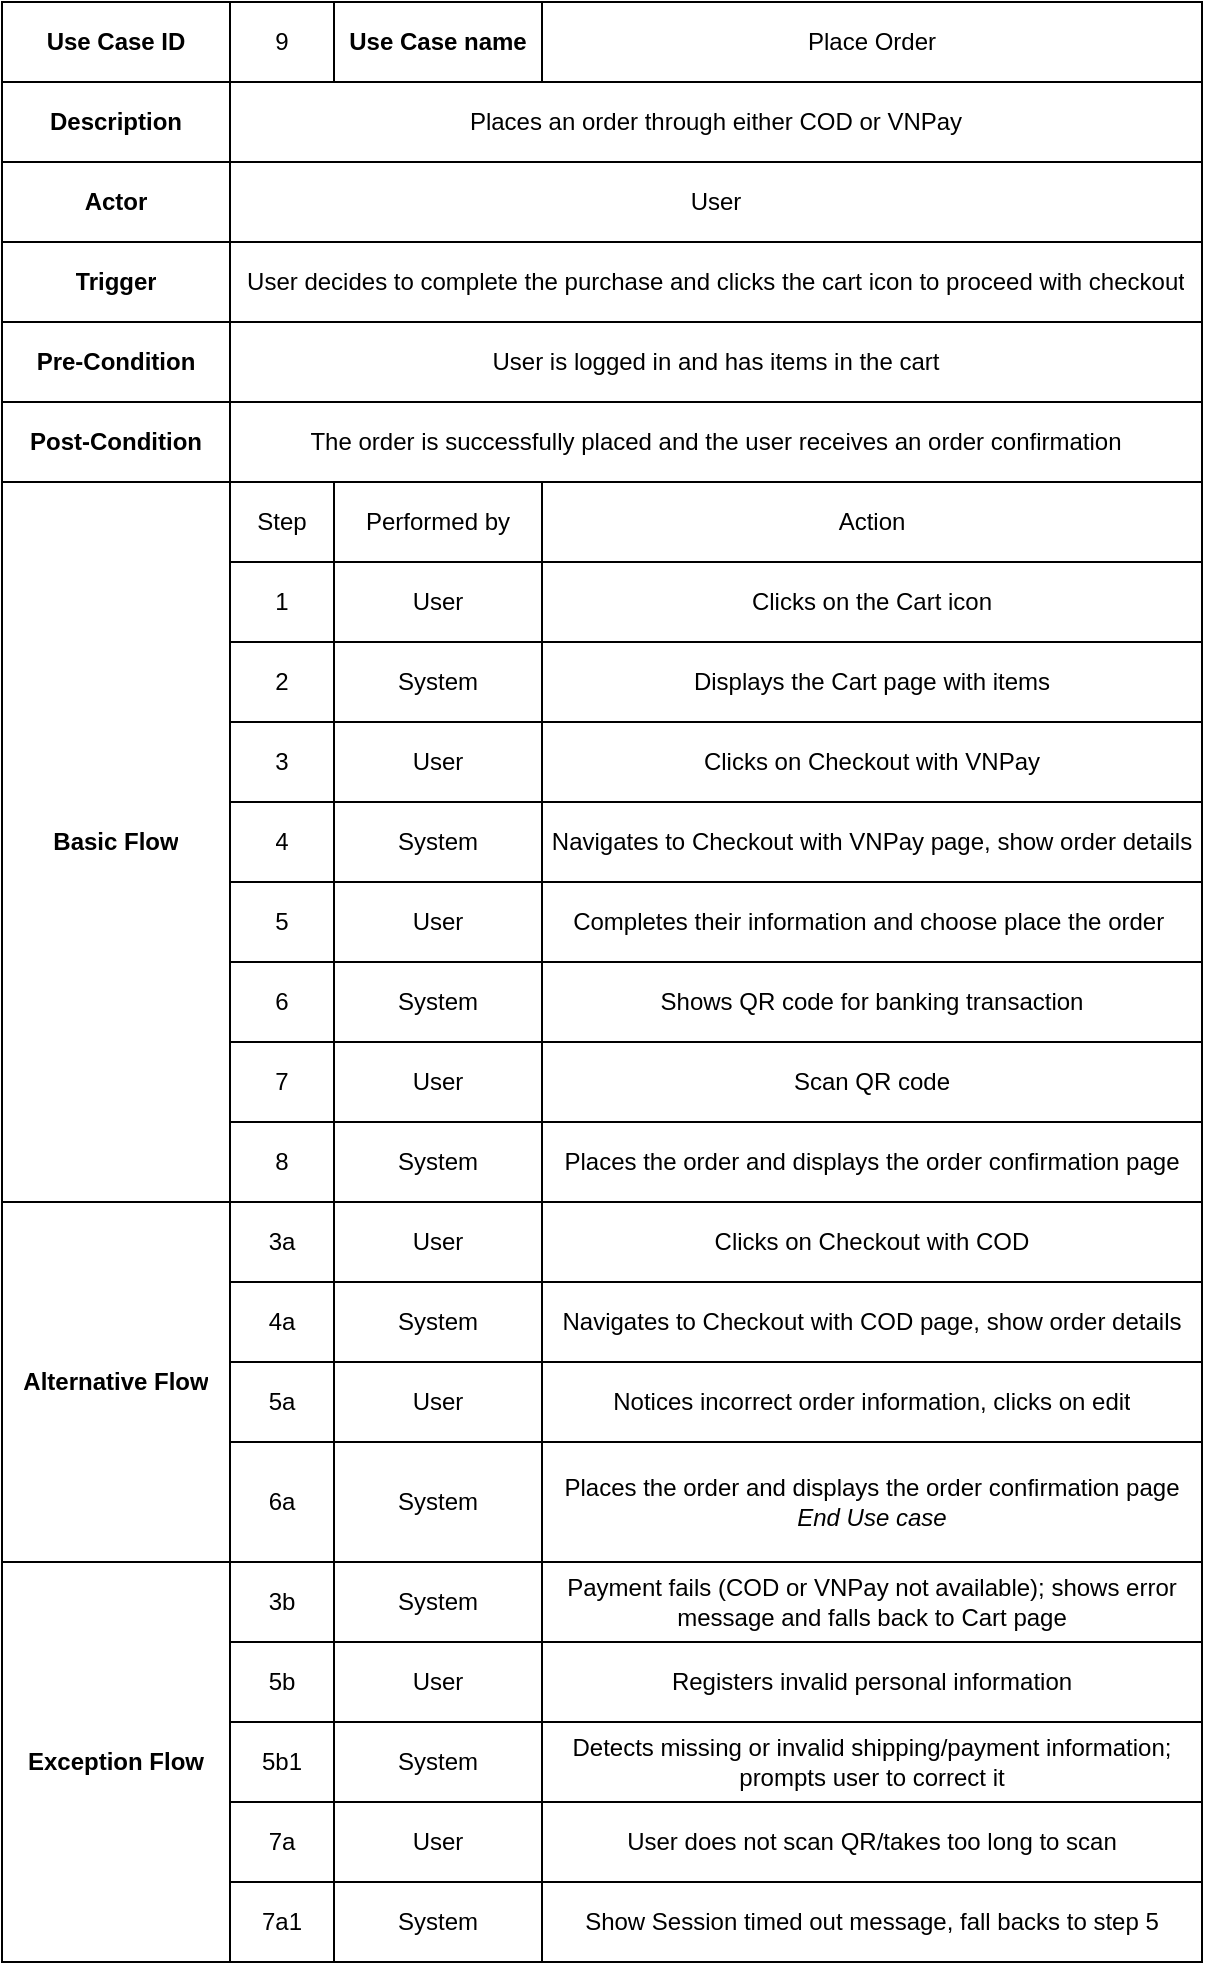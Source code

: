 <mxfile version="26.2.15">
  <diagram name="Page-1" id="wkvMPfwWF0B0VFoY-71S">
    <mxGraphModel dx="1041" dy="663" grid="1" gridSize="10" guides="1" tooltips="1" connect="1" arrows="1" fold="1" page="1" pageScale="1" pageWidth="850" pageHeight="1100" math="0" shadow="0">
      <root>
        <mxCell id="0" />
        <mxCell id="1" parent="0" />
        <mxCell id="bxEy6PSnByUNLnZKAB45-2" value="" style="shape=table;startSize=0;container=1;collapsible=0;childLayout=tableLayout;fontStyle=0" parent="1" vertex="1">
          <mxGeometry x="130" y="40" width="600" height="980" as="geometry" />
        </mxCell>
        <mxCell id="bxEy6PSnByUNLnZKAB45-3" value="" style="shape=tableRow;horizontal=0;startSize=0;swimlaneHead=0;swimlaneBody=0;strokeColor=inherit;top=0;left=0;bottom=0;right=0;collapsible=0;dropTarget=0;fillColor=none;points=[[0,0.5],[1,0.5]];portConstraint=eastwest;" parent="bxEy6PSnByUNLnZKAB45-2" vertex="1">
          <mxGeometry width="600" height="40" as="geometry" />
        </mxCell>
        <mxCell id="bxEy6PSnByUNLnZKAB45-4" value="Use Case ID" style="shape=partialRectangle;html=1;whiteSpace=wrap;connectable=0;strokeColor=inherit;overflow=hidden;fillColor=none;top=0;left=0;bottom=0;right=0;pointerEvents=1;fontStyle=1" parent="bxEy6PSnByUNLnZKAB45-3" vertex="1">
          <mxGeometry width="114" height="40" as="geometry">
            <mxRectangle width="114" height="40" as="alternateBounds" />
          </mxGeometry>
        </mxCell>
        <mxCell id="bxEy6PSnByUNLnZKAB45-5" value="9" style="shape=partialRectangle;html=1;whiteSpace=wrap;connectable=0;strokeColor=inherit;overflow=hidden;fillColor=none;top=0;left=0;bottom=0;right=0;pointerEvents=1;" parent="bxEy6PSnByUNLnZKAB45-3" vertex="1">
          <mxGeometry x="114" width="52" height="40" as="geometry">
            <mxRectangle width="52" height="40" as="alternateBounds" />
          </mxGeometry>
        </mxCell>
        <mxCell id="bxEy6PSnByUNLnZKAB45-6" value="Use Case name" style="shape=partialRectangle;html=1;whiteSpace=wrap;connectable=0;strokeColor=inherit;overflow=hidden;fillColor=none;top=0;left=0;bottom=0;right=0;pointerEvents=1;fontStyle=1" parent="bxEy6PSnByUNLnZKAB45-3" vertex="1">
          <mxGeometry x="166" width="104" height="40" as="geometry">
            <mxRectangle width="104" height="40" as="alternateBounds" />
          </mxGeometry>
        </mxCell>
        <mxCell id="bxEy6PSnByUNLnZKAB45-7" value="Place Order" style="shape=partialRectangle;html=1;whiteSpace=wrap;connectable=0;strokeColor=inherit;overflow=hidden;fillColor=none;top=0;left=0;bottom=0;right=0;pointerEvents=1;" parent="bxEy6PSnByUNLnZKAB45-3" vertex="1">
          <mxGeometry x="270" width="330" height="40" as="geometry">
            <mxRectangle width="330" height="40" as="alternateBounds" />
          </mxGeometry>
        </mxCell>
        <mxCell id="FNj1TZk07NLFlFp_ODdy-1" style="shape=tableRow;horizontal=0;startSize=0;swimlaneHead=0;swimlaneBody=0;strokeColor=inherit;top=0;left=0;bottom=0;right=0;collapsible=0;dropTarget=0;fillColor=none;points=[[0,0.5],[1,0.5]];portConstraint=eastwest;" vertex="1" parent="bxEy6PSnByUNLnZKAB45-2">
          <mxGeometry y="40" width="600" height="40" as="geometry" />
        </mxCell>
        <mxCell id="FNj1TZk07NLFlFp_ODdy-2" value="Description" style="shape=partialRectangle;html=1;whiteSpace=wrap;connectable=0;strokeColor=inherit;overflow=hidden;fillColor=none;top=0;left=0;bottom=0;right=0;pointerEvents=1;fontStyle=1" vertex="1" parent="FNj1TZk07NLFlFp_ODdy-1">
          <mxGeometry width="114" height="40" as="geometry">
            <mxRectangle width="114" height="40" as="alternateBounds" />
          </mxGeometry>
        </mxCell>
        <mxCell id="FNj1TZk07NLFlFp_ODdy-3" value="Places an order through either COD or VNPay" style="shape=partialRectangle;html=1;whiteSpace=wrap;connectable=0;strokeColor=inherit;overflow=hidden;fillColor=none;top=0;left=0;bottom=0;right=0;pointerEvents=1;rowspan=1;colspan=3;" vertex="1" parent="FNj1TZk07NLFlFp_ODdy-1">
          <mxGeometry x="114" width="486" height="40" as="geometry">
            <mxRectangle width="52" height="40" as="alternateBounds" />
          </mxGeometry>
        </mxCell>
        <mxCell id="FNj1TZk07NLFlFp_ODdy-4" style="shape=partialRectangle;html=1;whiteSpace=wrap;connectable=0;strokeColor=inherit;overflow=hidden;fillColor=none;top=0;left=0;bottom=0;right=0;pointerEvents=1;fontStyle=1" vertex="1" visible="0" parent="FNj1TZk07NLFlFp_ODdy-1">
          <mxGeometry x="166" width="104" height="40" as="geometry">
            <mxRectangle width="104" height="40" as="alternateBounds" />
          </mxGeometry>
        </mxCell>
        <mxCell id="FNj1TZk07NLFlFp_ODdy-5" style="shape=partialRectangle;html=1;whiteSpace=wrap;connectable=0;strokeColor=inherit;overflow=hidden;fillColor=none;top=0;left=0;bottom=0;right=0;pointerEvents=1;" vertex="1" visible="0" parent="FNj1TZk07NLFlFp_ODdy-1">
          <mxGeometry x="270" width="330" height="40" as="geometry">
            <mxRectangle width="330" height="40" as="alternateBounds" />
          </mxGeometry>
        </mxCell>
        <mxCell id="bxEy6PSnByUNLnZKAB45-8" value="" style="shape=tableRow;horizontal=0;startSize=0;swimlaneHead=0;swimlaneBody=0;strokeColor=inherit;top=0;left=0;bottom=0;right=0;collapsible=0;dropTarget=0;fillColor=none;points=[[0,0.5],[1,0.5]];portConstraint=eastwest;" parent="bxEy6PSnByUNLnZKAB45-2" vertex="1">
          <mxGeometry y="80" width="600" height="40" as="geometry" />
        </mxCell>
        <mxCell id="bxEy6PSnByUNLnZKAB45-9" value="Actor" style="shape=partialRectangle;html=1;whiteSpace=wrap;connectable=0;strokeColor=inherit;overflow=hidden;fillColor=none;top=0;left=0;bottom=0;right=0;pointerEvents=1;fontStyle=1" parent="bxEy6PSnByUNLnZKAB45-8" vertex="1">
          <mxGeometry width="114" height="40" as="geometry">
            <mxRectangle width="114" height="40" as="alternateBounds" />
          </mxGeometry>
        </mxCell>
        <mxCell id="bxEy6PSnByUNLnZKAB45-10" value="User" style="shape=partialRectangle;html=1;whiteSpace=wrap;connectable=0;strokeColor=inherit;overflow=hidden;fillColor=none;top=0;left=0;bottom=0;right=0;pointerEvents=1;rowspan=1;colspan=3;" parent="bxEy6PSnByUNLnZKAB45-8" vertex="1">
          <mxGeometry x="114" width="486" height="40" as="geometry">
            <mxRectangle width="52" height="40" as="alternateBounds" />
          </mxGeometry>
        </mxCell>
        <mxCell id="bxEy6PSnByUNLnZKAB45-11" value="" style="shape=partialRectangle;html=1;whiteSpace=wrap;connectable=0;strokeColor=inherit;overflow=hidden;fillColor=none;top=0;left=0;bottom=0;right=0;pointerEvents=1;" parent="bxEy6PSnByUNLnZKAB45-8" vertex="1" visible="0">
          <mxGeometry x="166" width="104" height="40" as="geometry">
            <mxRectangle width="104" height="40" as="alternateBounds" />
          </mxGeometry>
        </mxCell>
        <mxCell id="bxEy6PSnByUNLnZKAB45-12" value="" style="shape=partialRectangle;html=1;whiteSpace=wrap;connectable=0;strokeColor=inherit;overflow=hidden;fillColor=none;top=0;left=0;bottom=0;right=0;pointerEvents=1;" parent="bxEy6PSnByUNLnZKAB45-8" vertex="1" visible="0">
          <mxGeometry x="270" width="330" height="40" as="geometry">
            <mxRectangle width="330" height="40" as="alternateBounds" />
          </mxGeometry>
        </mxCell>
        <mxCell id="FNj1TZk07NLFlFp_ODdy-6" style="shape=tableRow;horizontal=0;startSize=0;swimlaneHead=0;swimlaneBody=0;strokeColor=inherit;top=0;left=0;bottom=0;right=0;collapsible=0;dropTarget=0;fillColor=none;points=[[0,0.5],[1,0.5]];portConstraint=eastwest;" vertex="1" parent="bxEy6PSnByUNLnZKAB45-2">
          <mxGeometry y="120" width="600" height="40" as="geometry" />
        </mxCell>
        <mxCell id="FNj1TZk07NLFlFp_ODdy-7" value="Trigger" style="shape=partialRectangle;html=1;whiteSpace=wrap;connectable=0;strokeColor=inherit;overflow=hidden;fillColor=none;top=0;left=0;bottom=0;right=0;pointerEvents=1;fontStyle=1" vertex="1" parent="FNj1TZk07NLFlFp_ODdy-6">
          <mxGeometry width="114" height="40" as="geometry">
            <mxRectangle width="114" height="40" as="alternateBounds" />
          </mxGeometry>
        </mxCell>
        <mxCell id="FNj1TZk07NLFlFp_ODdy-8" value="User decides to complete the purchase and clicks the cart icon to proceed with checkout" style="shape=partialRectangle;html=1;whiteSpace=wrap;connectable=0;strokeColor=inherit;overflow=hidden;fillColor=none;top=0;left=0;bottom=0;right=0;pointerEvents=1;rowspan=1;colspan=3;" vertex="1" parent="FNj1TZk07NLFlFp_ODdy-6">
          <mxGeometry x="114" width="486" height="40" as="geometry">
            <mxRectangle width="52" height="40" as="alternateBounds" />
          </mxGeometry>
        </mxCell>
        <mxCell id="FNj1TZk07NLFlFp_ODdy-9" style="shape=partialRectangle;html=1;whiteSpace=wrap;connectable=0;strokeColor=inherit;overflow=hidden;fillColor=none;top=0;left=0;bottom=0;right=0;pointerEvents=1;" vertex="1" visible="0" parent="FNj1TZk07NLFlFp_ODdy-6">
          <mxGeometry x="166" width="104" height="40" as="geometry">
            <mxRectangle width="104" height="40" as="alternateBounds" />
          </mxGeometry>
        </mxCell>
        <mxCell id="FNj1TZk07NLFlFp_ODdy-10" style="shape=partialRectangle;html=1;whiteSpace=wrap;connectable=0;strokeColor=inherit;overflow=hidden;fillColor=none;top=0;left=0;bottom=0;right=0;pointerEvents=1;" vertex="1" visible="0" parent="FNj1TZk07NLFlFp_ODdy-6">
          <mxGeometry x="270" width="330" height="40" as="geometry">
            <mxRectangle width="330" height="40" as="alternateBounds" />
          </mxGeometry>
        </mxCell>
        <mxCell id="bxEy6PSnByUNLnZKAB45-13" value="" style="shape=tableRow;horizontal=0;startSize=0;swimlaneHead=0;swimlaneBody=0;strokeColor=inherit;top=0;left=0;bottom=0;right=0;collapsible=0;dropTarget=0;fillColor=none;points=[[0,0.5],[1,0.5]];portConstraint=eastwest;" parent="bxEy6PSnByUNLnZKAB45-2" vertex="1">
          <mxGeometry y="160" width="600" height="40" as="geometry" />
        </mxCell>
        <mxCell id="bxEy6PSnByUNLnZKAB45-14" value="&lt;b&gt;Pre-Condition&lt;/b&gt;" style="shape=partialRectangle;html=1;whiteSpace=wrap;connectable=0;strokeColor=inherit;overflow=hidden;fillColor=none;top=0;left=0;bottom=0;right=0;pointerEvents=1;" parent="bxEy6PSnByUNLnZKAB45-13" vertex="1">
          <mxGeometry width="114" height="40" as="geometry">
            <mxRectangle width="114" height="40" as="alternateBounds" />
          </mxGeometry>
        </mxCell>
        <mxCell id="bxEy6PSnByUNLnZKAB45-15" value="User is &lt;span data-end=&quot;592&quot; data-start=&quot;579&quot;&gt;logged in&lt;/span&gt; and has &lt;span data-end=&quot;622&quot; data-start=&quot;601&quot;&gt;items in the cart&lt;/span&gt;" style="shape=partialRectangle;html=1;whiteSpace=wrap;connectable=0;strokeColor=inherit;overflow=hidden;fillColor=none;top=0;left=0;bottom=0;right=0;pointerEvents=1;rowspan=1;colspan=3;" parent="bxEy6PSnByUNLnZKAB45-13" vertex="1">
          <mxGeometry x="114" width="486" height="40" as="geometry">
            <mxRectangle width="52" height="40" as="alternateBounds" />
          </mxGeometry>
        </mxCell>
        <mxCell id="bxEy6PSnByUNLnZKAB45-16" value="" style="shape=partialRectangle;html=1;whiteSpace=wrap;connectable=0;strokeColor=inherit;overflow=hidden;fillColor=none;top=0;left=0;bottom=0;right=0;pointerEvents=1;" parent="bxEy6PSnByUNLnZKAB45-13" vertex="1" visible="0">
          <mxGeometry x="166" width="104" height="40" as="geometry">
            <mxRectangle width="104" height="40" as="alternateBounds" />
          </mxGeometry>
        </mxCell>
        <mxCell id="bxEy6PSnByUNLnZKAB45-17" value="" style="shape=partialRectangle;html=1;whiteSpace=wrap;connectable=0;strokeColor=inherit;overflow=hidden;fillColor=none;top=0;left=0;bottom=0;right=0;pointerEvents=1;" parent="bxEy6PSnByUNLnZKAB45-13" vertex="1" visible="0">
          <mxGeometry x="270" width="330" height="40" as="geometry">
            <mxRectangle width="330" height="40" as="alternateBounds" />
          </mxGeometry>
        </mxCell>
        <mxCell id="km8pThoDJh4T7vwsTPdN-46" style="shape=tableRow;horizontal=0;startSize=0;swimlaneHead=0;swimlaneBody=0;strokeColor=inherit;top=0;left=0;bottom=0;right=0;collapsible=0;dropTarget=0;fillColor=none;points=[[0,0.5],[1,0.5]];portConstraint=eastwest;" parent="bxEy6PSnByUNLnZKAB45-2" vertex="1">
          <mxGeometry y="200" width="600" height="40" as="geometry" />
        </mxCell>
        <mxCell id="km8pThoDJh4T7vwsTPdN-47" value="&lt;b&gt;Post-Condition&lt;/b&gt;" style="shape=partialRectangle;html=1;whiteSpace=wrap;connectable=0;strokeColor=inherit;overflow=hidden;fillColor=none;top=0;left=0;bottom=0;right=0;pointerEvents=1;" parent="km8pThoDJh4T7vwsTPdN-46" vertex="1">
          <mxGeometry width="114" height="40" as="geometry">
            <mxRectangle width="114" height="40" as="alternateBounds" />
          </mxGeometry>
        </mxCell>
        <mxCell id="km8pThoDJh4T7vwsTPdN-48" value="The order is successfully placed and the user receives an order confirmation" style="shape=partialRectangle;html=1;whiteSpace=wrap;connectable=0;strokeColor=inherit;overflow=hidden;fillColor=none;top=0;left=0;bottom=0;right=0;pointerEvents=1;rowspan=1;colspan=3;" parent="km8pThoDJh4T7vwsTPdN-46" vertex="1">
          <mxGeometry x="114" width="486" height="40" as="geometry">
            <mxRectangle width="52" height="40" as="alternateBounds" />
          </mxGeometry>
        </mxCell>
        <mxCell id="km8pThoDJh4T7vwsTPdN-49" style="shape=partialRectangle;html=1;whiteSpace=wrap;connectable=0;strokeColor=inherit;overflow=hidden;fillColor=none;top=0;left=0;bottom=0;right=0;pointerEvents=1;" parent="km8pThoDJh4T7vwsTPdN-46" vertex="1" visible="0">
          <mxGeometry x="166" width="104" height="40" as="geometry">
            <mxRectangle width="104" height="40" as="alternateBounds" />
          </mxGeometry>
        </mxCell>
        <mxCell id="km8pThoDJh4T7vwsTPdN-50" style="shape=partialRectangle;html=1;whiteSpace=wrap;connectable=0;strokeColor=inherit;overflow=hidden;fillColor=none;top=0;left=0;bottom=0;right=0;pointerEvents=1;" parent="km8pThoDJh4T7vwsTPdN-46" vertex="1" visible="0">
          <mxGeometry x="270" width="330" height="40" as="geometry">
            <mxRectangle width="330" height="40" as="alternateBounds" />
          </mxGeometry>
        </mxCell>
        <mxCell id="bxEy6PSnByUNLnZKAB45-18" value="" style="shape=tableRow;horizontal=0;startSize=0;swimlaneHead=0;swimlaneBody=0;strokeColor=inherit;top=0;left=0;bottom=0;right=0;collapsible=0;dropTarget=0;fillColor=none;points=[[0,0.5],[1,0.5]];portConstraint=eastwest;" parent="bxEy6PSnByUNLnZKAB45-2" vertex="1">
          <mxGeometry y="240" width="600" height="40" as="geometry" />
        </mxCell>
        <mxCell id="bxEy6PSnByUNLnZKAB45-19" value="&lt;b&gt;Basic Flow&lt;/b&gt;" style="shape=partialRectangle;html=1;whiteSpace=wrap;connectable=0;strokeColor=inherit;overflow=hidden;fillColor=none;top=0;left=0;bottom=0;right=0;pointerEvents=1;rowspan=9;colspan=1;" parent="bxEy6PSnByUNLnZKAB45-18" vertex="1">
          <mxGeometry width="114" height="360" as="geometry">
            <mxRectangle width="114" height="40" as="alternateBounds" />
          </mxGeometry>
        </mxCell>
        <mxCell id="bxEy6PSnByUNLnZKAB45-20" value="Step" style="shape=partialRectangle;html=1;whiteSpace=wrap;connectable=0;strokeColor=inherit;overflow=hidden;fillColor=none;top=0;left=0;bottom=0;right=0;pointerEvents=1;" parent="bxEy6PSnByUNLnZKAB45-18" vertex="1">
          <mxGeometry x="114" width="52" height="40" as="geometry">
            <mxRectangle width="52" height="40" as="alternateBounds" />
          </mxGeometry>
        </mxCell>
        <mxCell id="bxEy6PSnByUNLnZKAB45-21" value="Performed by" style="shape=partialRectangle;html=1;whiteSpace=wrap;connectable=0;strokeColor=inherit;overflow=hidden;fillColor=none;top=0;left=0;bottom=0;right=0;pointerEvents=1;" parent="bxEy6PSnByUNLnZKAB45-18" vertex="1">
          <mxGeometry x="166" width="104" height="40" as="geometry">
            <mxRectangle width="104" height="40" as="alternateBounds" />
          </mxGeometry>
        </mxCell>
        <mxCell id="bxEy6PSnByUNLnZKAB45-22" value="Action" style="shape=partialRectangle;html=1;whiteSpace=wrap;connectable=0;strokeColor=inherit;overflow=hidden;fillColor=none;top=0;left=0;bottom=0;right=0;pointerEvents=1;" parent="bxEy6PSnByUNLnZKAB45-18" vertex="1">
          <mxGeometry x="270" width="330" height="40" as="geometry">
            <mxRectangle width="330" height="40" as="alternateBounds" />
          </mxGeometry>
        </mxCell>
        <mxCell id="bxEy6PSnByUNLnZKAB45-23" value="" style="shape=tableRow;horizontal=0;startSize=0;swimlaneHead=0;swimlaneBody=0;strokeColor=inherit;top=0;left=0;bottom=0;right=0;collapsible=0;dropTarget=0;fillColor=none;points=[[0,0.5],[1,0.5]];portConstraint=eastwest;" parent="bxEy6PSnByUNLnZKAB45-2" vertex="1">
          <mxGeometry y="280" width="600" height="40" as="geometry" />
        </mxCell>
        <mxCell id="bxEy6PSnByUNLnZKAB45-24" value="" style="shape=partialRectangle;html=1;whiteSpace=wrap;connectable=0;strokeColor=inherit;overflow=hidden;fillColor=none;top=0;left=0;bottom=0;right=0;pointerEvents=1;" parent="bxEy6PSnByUNLnZKAB45-23" vertex="1" visible="0">
          <mxGeometry width="114" height="40" as="geometry">
            <mxRectangle width="114" height="40" as="alternateBounds" />
          </mxGeometry>
        </mxCell>
        <mxCell id="bxEy6PSnByUNLnZKAB45-25" value="1" style="shape=partialRectangle;html=1;whiteSpace=wrap;connectable=0;strokeColor=inherit;overflow=hidden;fillColor=none;top=0;left=0;bottom=0;right=0;pointerEvents=1;" parent="bxEy6PSnByUNLnZKAB45-23" vertex="1">
          <mxGeometry x="114" width="52" height="40" as="geometry">
            <mxRectangle width="52" height="40" as="alternateBounds" />
          </mxGeometry>
        </mxCell>
        <mxCell id="bxEy6PSnByUNLnZKAB45-26" value="User" style="shape=partialRectangle;html=1;whiteSpace=wrap;connectable=0;strokeColor=inherit;overflow=hidden;fillColor=none;top=0;left=0;bottom=0;right=0;pointerEvents=1;" parent="bxEy6PSnByUNLnZKAB45-23" vertex="1">
          <mxGeometry x="166" width="104" height="40" as="geometry">
            <mxRectangle width="104" height="40" as="alternateBounds" />
          </mxGeometry>
        </mxCell>
        <mxCell id="bxEy6PSnByUNLnZKAB45-27" value="Clicks on the &lt;span data-end=&quot;971&quot; data-start=&quot;958&quot;&gt;Cart icon&lt;/span&gt;" style="shape=partialRectangle;html=1;whiteSpace=wrap;connectable=0;strokeColor=inherit;overflow=hidden;fillColor=none;top=0;left=0;bottom=0;right=0;pointerEvents=1;fontStyle=0" parent="bxEy6PSnByUNLnZKAB45-23" vertex="1">
          <mxGeometry x="270" width="330" height="40" as="geometry">
            <mxRectangle width="330" height="40" as="alternateBounds" />
          </mxGeometry>
        </mxCell>
        <mxCell id="bxEy6PSnByUNLnZKAB45-28" value="" style="shape=tableRow;horizontal=0;startSize=0;swimlaneHead=0;swimlaneBody=0;strokeColor=inherit;top=0;left=0;bottom=0;right=0;collapsible=0;dropTarget=0;fillColor=none;points=[[0,0.5],[1,0.5]];portConstraint=eastwest;" parent="bxEy6PSnByUNLnZKAB45-2" vertex="1">
          <mxGeometry y="320" width="600" height="40" as="geometry" />
        </mxCell>
        <mxCell id="bxEy6PSnByUNLnZKAB45-29" value="" style="shape=partialRectangle;html=1;whiteSpace=wrap;connectable=0;strokeColor=inherit;overflow=hidden;fillColor=none;top=0;left=0;bottom=0;right=0;pointerEvents=1;" parent="bxEy6PSnByUNLnZKAB45-28" vertex="1" visible="0">
          <mxGeometry width="114" height="40" as="geometry">
            <mxRectangle width="114" height="40" as="alternateBounds" />
          </mxGeometry>
        </mxCell>
        <mxCell id="bxEy6PSnByUNLnZKAB45-30" value="2" style="shape=partialRectangle;html=1;whiteSpace=wrap;connectable=0;strokeColor=inherit;overflow=hidden;fillColor=none;top=0;left=0;bottom=0;right=0;pointerEvents=1;" parent="bxEy6PSnByUNLnZKAB45-28" vertex="1">
          <mxGeometry x="114" width="52" height="40" as="geometry">
            <mxRectangle width="52" height="40" as="alternateBounds" />
          </mxGeometry>
        </mxCell>
        <mxCell id="bxEy6PSnByUNLnZKAB45-31" value="System" style="shape=partialRectangle;html=1;whiteSpace=wrap;connectable=0;strokeColor=inherit;overflow=hidden;fillColor=none;top=0;left=0;bottom=0;right=0;pointerEvents=1;" parent="bxEy6PSnByUNLnZKAB45-28" vertex="1">
          <mxGeometry x="166" width="104" height="40" as="geometry">
            <mxRectangle width="104" height="40" as="alternateBounds" />
          </mxGeometry>
        </mxCell>
        <mxCell id="bxEy6PSnByUNLnZKAB45-32" value="Displays the &lt;span data-end=&quot;1066&quot; data-start=&quot;1053&quot;&gt;Cart page&lt;/span&gt; with items" style="shape=partialRectangle;html=1;whiteSpace=wrap;connectable=0;strokeColor=inherit;overflow=hidden;fillColor=none;top=0;left=0;bottom=0;right=0;pointerEvents=1;fontStyle=0" parent="bxEy6PSnByUNLnZKAB45-28" vertex="1">
          <mxGeometry x="270" width="330" height="40" as="geometry">
            <mxRectangle width="330" height="40" as="alternateBounds" />
          </mxGeometry>
        </mxCell>
        <mxCell id="bxEy6PSnByUNLnZKAB45-33" value="" style="shape=tableRow;horizontal=0;startSize=0;swimlaneHead=0;swimlaneBody=0;strokeColor=inherit;top=0;left=0;bottom=0;right=0;collapsible=0;dropTarget=0;fillColor=none;points=[[0,0.5],[1,0.5]];portConstraint=eastwest;" parent="bxEy6PSnByUNLnZKAB45-2" vertex="1">
          <mxGeometry y="360" width="600" height="40" as="geometry" />
        </mxCell>
        <mxCell id="bxEy6PSnByUNLnZKAB45-34" value="" style="shape=partialRectangle;html=1;whiteSpace=wrap;connectable=0;strokeColor=inherit;overflow=hidden;fillColor=none;top=0;left=0;bottom=0;right=0;pointerEvents=1;" parent="bxEy6PSnByUNLnZKAB45-33" vertex="1" visible="0">
          <mxGeometry width="114" height="40" as="geometry">
            <mxRectangle width="114" height="40" as="alternateBounds" />
          </mxGeometry>
        </mxCell>
        <mxCell id="bxEy6PSnByUNLnZKAB45-35" value="3" style="shape=partialRectangle;html=1;whiteSpace=wrap;connectable=0;strokeColor=inherit;overflow=hidden;fillColor=none;top=0;left=0;bottom=0;right=0;pointerEvents=1;" parent="bxEy6PSnByUNLnZKAB45-33" vertex="1">
          <mxGeometry x="114" width="52" height="40" as="geometry">
            <mxRectangle width="52" height="40" as="alternateBounds" />
          </mxGeometry>
        </mxCell>
        <mxCell id="bxEy6PSnByUNLnZKAB45-36" value="User" style="shape=partialRectangle;html=1;whiteSpace=wrap;connectable=0;strokeColor=inherit;overflow=hidden;fillColor=none;top=0;left=0;bottom=0;right=0;pointerEvents=1;" parent="bxEy6PSnByUNLnZKAB45-33" vertex="1">
          <mxGeometry x="166" width="104" height="40" as="geometry">
            <mxRectangle width="104" height="40" as="alternateBounds" />
          </mxGeometry>
        </mxCell>
        <mxCell id="bxEy6PSnByUNLnZKAB45-37" value="Clicks on Checkout with VNPay" style="shape=partialRectangle;html=1;whiteSpace=wrap;connectable=0;strokeColor=inherit;overflow=hidden;fillColor=none;top=0;left=0;bottom=0;right=0;pointerEvents=1;" parent="bxEy6PSnByUNLnZKAB45-33" vertex="1">
          <mxGeometry x="270" width="330" height="40" as="geometry">
            <mxRectangle width="330" height="40" as="alternateBounds" />
          </mxGeometry>
        </mxCell>
        <mxCell id="bxEy6PSnByUNLnZKAB45-38" value="" style="shape=tableRow;horizontal=0;startSize=0;swimlaneHead=0;swimlaneBody=0;strokeColor=inherit;top=0;left=0;bottom=0;right=0;collapsible=0;dropTarget=0;fillColor=none;points=[[0,0.5],[1,0.5]];portConstraint=eastwest;" parent="bxEy6PSnByUNLnZKAB45-2" vertex="1">
          <mxGeometry y="400" width="600" height="40" as="geometry" />
        </mxCell>
        <mxCell id="bxEy6PSnByUNLnZKAB45-39" value="" style="shape=partialRectangle;html=1;whiteSpace=wrap;connectable=0;strokeColor=inherit;overflow=hidden;fillColor=none;top=0;left=0;bottom=0;right=0;pointerEvents=1;" parent="bxEy6PSnByUNLnZKAB45-38" vertex="1" visible="0">
          <mxGeometry width="114" height="40" as="geometry">
            <mxRectangle width="114" height="40" as="alternateBounds" />
          </mxGeometry>
        </mxCell>
        <mxCell id="bxEy6PSnByUNLnZKAB45-40" value="4" style="shape=partialRectangle;html=1;whiteSpace=wrap;connectable=0;strokeColor=inherit;overflow=hidden;fillColor=none;top=0;left=0;bottom=0;right=0;pointerEvents=1;" parent="bxEy6PSnByUNLnZKAB45-38" vertex="1">
          <mxGeometry x="114" width="52" height="40" as="geometry">
            <mxRectangle width="52" height="40" as="alternateBounds" />
          </mxGeometry>
        </mxCell>
        <mxCell id="bxEy6PSnByUNLnZKAB45-41" value="System" style="shape=partialRectangle;html=1;whiteSpace=wrap;connectable=0;strokeColor=inherit;overflow=hidden;fillColor=none;top=0;left=0;bottom=0;right=0;pointerEvents=1;" parent="bxEy6PSnByUNLnZKAB45-38" vertex="1">
          <mxGeometry x="166" width="104" height="40" as="geometry">
            <mxRectangle width="104" height="40" as="alternateBounds" />
          </mxGeometry>
        </mxCell>
        <mxCell id="bxEy6PSnByUNLnZKAB45-42" value="Navigates to Checkout with VNPay page, show order details" style="shape=partialRectangle;html=1;whiteSpace=wrap;connectable=0;strokeColor=inherit;overflow=hidden;fillColor=none;top=0;left=0;bottom=0;right=0;pointerEvents=1;" parent="bxEy6PSnByUNLnZKAB45-38" vertex="1">
          <mxGeometry x="270" width="330" height="40" as="geometry">
            <mxRectangle width="330" height="40" as="alternateBounds" />
          </mxGeometry>
        </mxCell>
        <mxCell id="Icgs-QjLYli1ccGp2cAC-1" style="shape=tableRow;horizontal=0;startSize=0;swimlaneHead=0;swimlaneBody=0;strokeColor=inherit;top=0;left=0;bottom=0;right=0;collapsible=0;dropTarget=0;fillColor=none;points=[[0,0.5],[1,0.5]];portConstraint=eastwest;" parent="bxEy6PSnByUNLnZKAB45-2" vertex="1">
          <mxGeometry y="440" width="600" height="40" as="geometry" />
        </mxCell>
        <mxCell id="Icgs-QjLYli1ccGp2cAC-2" style="shape=partialRectangle;html=1;whiteSpace=wrap;connectable=0;strokeColor=inherit;overflow=hidden;fillColor=none;top=0;left=0;bottom=0;right=0;pointerEvents=1;" parent="Icgs-QjLYli1ccGp2cAC-1" visible="0" vertex="1">
          <mxGeometry width="114" height="40" as="geometry">
            <mxRectangle width="114" height="40" as="alternateBounds" />
          </mxGeometry>
        </mxCell>
        <mxCell id="Icgs-QjLYli1ccGp2cAC-3" value="5" style="shape=partialRectangle;html=1;whiteSpace=wrap;connectable=0;strokeColor=inherit;overflow=hidden;fillColor=none;top=0;left=0;bottom=0;right=0;pointerEvents=1;" parent="Icgs-QjLYli1ccGp2cAC-1" vertex="1">
          <mxGeometry x="114" width="52" height="40" as="geometry">
            <mxRectangle width="52" height="40" as="alternateBounds" />
          </mxGeometry>
        </mxCell>
        <mxCell id="Icgs-QjLYli1ccGp2cAC-4" value="User" style="shape=partialRectangle;html=1;whiteSpace=wrap;connectable=0;strokeColor=inherit;overflow=hidden;fillColor=none;top=0;left=0;bottom=0;right=0;pointerEvents=1;" parent="Icgs-QjLYli1ccGp2cAC-1" vertex="1">
          <mxGeometry x="166" width="104" height="40" as="geometry">
            <mxRectangle width="104" height="40" as="alternateBounds" />
          </mxGeometry>
        </mxCell>
        <mxCell id="Icgs-QjLYli1ccGp2cAC-5" value="Completes their information and choose place the order&amp;nbsp;" style="shape=partialRectangle;html=1;whiteSpace=wrap;connectable=0;strokeColor=inherit;overflow=hidden;fillColor=none;top=0;left=0;bottom=0;right=0;pointerEvents=1;" parent="Icgs-QjLYli1ccGp2cAC-1" vertex="1">
          <mxGeometry x="270" width="330" height="40" as="geometry">
            <mxRectangle width="330" height="40" as="alternateBounds" />
          </mxGeometry>
        </mxCell>
        <mxCell id="FNj1TZk07NLFlFp_ODdy-66" style="shape=tableRow;horizontal=0;startSize=0;swimlaneHead=0;swimlaneBody=0;strokeColor=inherit;top=0;left=0;bottom=0;right=0;collapsible=0;dropTarget=0;fillColor=none;points=[[0,0.5],[1,0.5]];portConstraint=eastwest;" vertex="1" parent="bxEy6PSnByUNLnZKAB45-2">
          <mxGeometry y="480" width="600" height="40" as="geometry" />
        </mxCell>
        <mxCell id="FNj1TZk07NLFlFp_ODdy-67" style="shape=partialRectangle;html=1;whiteSpace=wrap;connectable=0;strokeColor=inherit;overflow=hidden;fillColor=none;top=0;left=0;bottom=0;right=0;pointerEvents=1;" visible="0" vertex="1" parent="FNj1TZk07NLFlFp_ODdy-66">
          <mxGeometry width="114" height="40" as="geometry">
            <mxRectangle width="114" height="40" as="alternateBounds" />
          </mxGeometry>
        </mxCell>
        <mxCell id="FNj1TZk07NLFlFp_ODdy-68" value="6" style="shape=partialRectangle;html=1;whiteSpace=wrap;connectable=0;strokeColor=inherit;overflow=hidden;fillColor=none;top=0;left=0;bottom=0;right=0;pointerEvents=1;" vertex="1" parent="FNj1TZk07NLFlFp_ODdy-66">
          <mxGeometry x="114" width="52" height="40" as="geometry">
            <mxRectangle width="52" height="40" as="alternateBounds" />
          </mxGeometry>
        </mxCell>
        <mxCell id="FNj1TZk07NLFlFp_ODdy-69" value="System" style="shape=partialRectangle;html=1;whiteSpace=wrap;connectable=0;strokeColor=inherit;overflow=hidden;fillColor=none;top=0;left=0;bottom=0;right=0;pointerEvents=1;" vertex="1" parent="FNj1TZk07NLFlFp_ODdy-66">
          <mxGeometry x="166" width="104" height="40" as="geometry">
            <mxRectangle width="104" height="40" as="alternateBounds" />
          </mxGeometry>
        </mxCell>
        <mxCell id="FNj1TZk07NLFlFp_ODdy-70" value="Shows QR code for banking transaction" style="shape=partialRectangle;html=1;whiteSpace=wrap;connectable=0;strokeColor=inherit;overflow=hidden;fillColor=none;top=0;left=0;bottom=0;right=0;pointerEvents=1;" vertex="1" parent="FNj1TZk07NLFlFp_ODdy-66">
          <mxGeometry x="270" width="330" height="40" as="geometry">
            <mxRectangle width="330" height="40" as="alternateBounds" />
          </mxGeometry>
        </mxCell>
        <mxCell id="FNj1TZk07NLFlFp_ODdy-71" style="shape=tableRow;horizontal=0;startSize=0;swimlaneHead=0;swimlaneBody=0;strokeColor=inherit;top=0;left=0;bottom=0;right=0;collapsible=0;dropTarget=0;fillColor=none;points=[[0,0.5],[1,0.5]];portConstraint=eastwest;" vertex="1" parent="bxEy6PSnByUNLnZKAB45-2">
          <mxGeometry y="520" width="600" height="40" as="geometry" />
        </mxCell>
        <mxCell id="FNj1TZk07NLFlFp_ODdy-72" style="shape=partialRectangle;html=1;whiteSpace=wrap;connectable=0;strokeColor=inherit;overflow=hidden;fillColor=none;top=0;left=0;bottom=0;right=0;pointerEvents=1;" visible="0" vertex="1" parent="FNj1TZk07NLFlFp_ODdy-71">
          <mxGeometry width="114" height="40" as="geometry">
            <mxRectangle width="114" height="40" as="alternateBounds" />
          </mxGeometry>
        </mxCell>
        <mxCell id="FNj1TZk07NLFlFp_ODdy-73" value="7" style="shape=partialRectangle;html=1;whiteSpace=wrap;connectable=0;strokeColor=inherit;overflow=hidden;fillColor=none;top=0;left=0;bottom=0;right=0;pointerEvents=1;" vertex="1" parent="FNj1TZk07NLFlFp_ODdy-71">
          <mxGeometry x="114" width="52" height="40" as="geometry">
            <mxRectangle width="52" height="40" as="alternateBounds" />
          </mxGeometry>
        </mxCell>
        <mxCell id="FNj1TZk07NLFlFp_ODdy-74" value="User" style="shape=partialRectangle;html=1;whiteSpace=wrap;connectable=0;strokeColor=inherit;overflow=hidden;fillColor=none;top=0;left=0;bottom=0;right=0;pointerEvents=1;" vertex="1" parent="FNj1TZk07NLFlFp_ODdy-71">
          <mxGeometry x="166" width="104" height="40" as="geometry">
            <mxRectangle width="104" height="40" as="alternateBounds" />
          </mxGeometry>
        </mxCell>
        <mxCell id="FNj1TZk07NLFlFp_ODdy-75" value="Scan QR code" style="shape=partialRectangle;html=1;whiteSpace=wrap;connectable=0;strokeColor=inherit;overflow=hidden;fillColor=none;top=0;left=0;bottom=0;right=0;pointerEvents=1;" vertex="1" parent="FNj1TZk07NLFlFp_ODdy-71">
          <mxGeometry x="270" width="330" height="40" as="geometry">
            <mxRectangle width="330" height="40" as="alternateBounds" />
          </mxGeometry>
        </mxCell>
        <mxCell id="Icgs-QjLYli1ccGp2cAC-6" style="shape=tableRow;horizontal=0;startSize=0;swimlaneHead=0;swimlaneBody=0;strokeColor=inherit;top=0;left=0;bottom=0;right=0;collapsible=0;dropTarget=0;fillColor=none;points=[[0,0.5],[1,0.5]];portConstraint=eastwest;" parent="bxEy6PSnByUNLnZKAB45-2" vertex="1">
          <mxGeometry y="560" width="600" height="40" as="geometry" />
        </mxCell>
        <mxCell id="Icgs-QjLYli1ccGp2cAC-7" style="shape=partialRectangle;html=1;whiteSpace=wrap;connectable=0;strokeColor=inherit;overflow=hidden;fillColor=none;top=0;left=0;bottom=0;right=0;pointerEvents=1;" parent="Icgs-QjLYli1ccGp2cAC-6" visible="0" vertex="1">
          <mxGeometry width="114" height="40" as="geometry">
            <mxRectangle width="114" height="40" as="alternateBounds" />
          </mxGeometry>
        </mxCell>
        <mxCell id="Icgs-QjLYli1ccGp2cAC-8" value="8" style="shape=partialRectangle;html=1;whiteSpace=wrap;connectable=0;strokeColor=inherit;overflow=hidden;fillColor=none;top=0;left=0;bottom=0;right=0;pointerEvents=1;" parent="Icgs-QjLYli1ccGp2cAC-6" vertex="1">
          <mxGeometry x="114" width="52" height="40" as="geometry">
            <mxRectangle width="52" height="40" as="alternateBounds" />
          </mxGeometry>
        </mxCell>
        <mxCell id="Icgs-QjLYli1ccGp2cAC-9" value="System" style="shape=partialRectangle;html=1;whiteSpace=wrap;connectable=0;strokeColor=inherit;overflow=hidden;fillColor=none;top=0;left=0;bottom=0;right=0;pointerEvents=1;" parent="Icgs-QjLYli1ccGp2cAC-6" vertex="1">
          <mxGeometry x="166" width="104" height="40" as="geometry">
            <mxRectangle width="104" height="40" as="alternateBounds" />
          </mxGeometry>
        </mxCell>
        <mxCell id="Icgs-QjLYli1ccGp2cAC-10" value="Places the order and displays the order confirmation page" style="shape=partialRectangle;html=1;whiteSpace=wrap;connectable=0;strokeColor=inherit;overflow=hidden;fillColor=none;top=0;left=0;bottom=0;right=0;pointerEvents=1;" parent="Icgs-QjLYli1ccGp2cAC-6" vertex="1">
          <mxGeometry x="270" width="330" height="40" as="geometry">
            <mxRectangle width="330" height="40" as="alternateBounds" />
          </mxGeometry>
        </mxCell>
        <mxCell id="km8pThoDJh4T7vwsTPdN-1" style="shape=tableRow;horizontal=0;startSize=0;swimlaneHead=0;swimlaneBody=0;strokeColor=inherit;top=0;left=0;bottom=0;right=0;collapsible=0;dropTarget=0;fillColor=none;points=[[0,0.5],[1,0.5]];portConstraint=eastwest;" parent="bxEy6PSnByUNLnZKAB45-2" vertex="1">
          <mxGeometry y="600" width="600" height="40" as="geometry" />
        </mxCell>
        <mxCell id="km8pThoDJh4T7vwsTPdN-2" value="&lt;b&gt;Alternative Flow&lt;/b&gt;" style="shape=partialRectangle;html=1;whiteSpace=wrap;connectable=0;strokeColor=inherit;overflow=hidden;fillColor=none;top=0;left=0;bottom=0;right=0;pointerEvents=1;rowspan=4;colspan=1;" parent="km8pThoDJh4T7vwsTPdN-1" vertex="1">
          <mxGeometry width="114" height="180" as="geometry">
            <mxRectangle width="114" height="40" as="alternateBounds" />
          </mxGeometry>
        </mxCell>
        <mxCell id="km8pThoDJh4T7vwsTPdN-3" value="3a" style="shape=partialRectangle;html=1;whiteSpace=wrap;connectable=0;strokeColor=inherit;overflow=hidden;fillColor=none;top=0;left=0;bottom=0;right=0;pointerEvents=1;" parent="km8pThoDJh4T7vwsTPdN-1" vertex="1">
          <mxGeometry x="114" width="52" height="40" as="geometry">
            <mxRectangle width="52" height="40" as="alternateBounds" />
          </mxGeometry>
        </mxCell>
        <mxCell id="km8pThoDJh4T7vwsTPdN-4" value="User" style="shape=partialRectangle;html=1;whiteSpace=wrap;connectable=0;strokeColor=inherit;overflow=hidden;fillColor=none;top=0;left=0;bottom=0;right=0;pointerEvents=1;" parent="km8pThoDJh4T7vwsTPdN-1" vertex="1">
          <mxGeometry x="166" width="104" height="40" as="geometry">
            <mxRectangle width="104" height="40" as="alternateBounds" />
          </mxGeometry>
        </mxCell>
        <mxCell id="km8pThoDJh4T7vwsTPdN-5" value="Clicks on Checkout with COD" style="shape=partialRectangle;html=1;whiteSpace=wrap;connectable=0;strokeColor=inherit;overflow=hidden;fillColor=none;top=0;left=0;bottom=0;right=0;pointerEvents=1;" parent="km8pThoDJh4T7vwsTPdN-1" vertex="1">
          <mxGeometry x="270" width="330" height="40" as="geometry">
            <mxRectangle width="330" height="40" as="alternateBounds" />
          </mxGeometry>
        </mxCell>
        <mxCell id="km8pThoDJh4T7vwsTPdN-11" style="shape=tableRow;horizontal=0;startSize=0;swimlaneHead=0;swimlaneBody=0;strokeColor=inherit;top=0;left=0;bottom=0;right=0;collapsible=0;dropTarget=0;fillColor=none;points=[[0,0.5],[1,0.5]];portConstraint=eastwest;" parent="bxEy6PSnByUNLnZKAB45-2" vertex="1">
          <mxGeometry y="640" width="600" height="40" as="geometry" />
        </mxCell>
        <mxCell id="km8pThoDJh4T7vwsTPdN-12" style="shape=partialRectangle;html=1;whiteSpace=wrap;connectable=0;strokeColor=inherit;overflow=hidden;fillColor=none;top=0;left=0;bottom=0;right=0;pointerEvents=1;" parent="km8pThoDJh4T7vwsTPdN-11" vertex="1" visible="0">
          <mxGeometry width="114" height="40" as="geometry">
            <mxRectangle width="114" height="40" as="alternateBounds" />
          </mxGeometry>
        </mxCell>
        <mxCell id="km8pThoDJh4T7vwsTPdN-13" value="4a" style="shape=partialRectangle;html=1;whiteSpace=wrap;connectable=0;strokeColor=inherit;overflow=hidden;fillColor=none;top=0;left=0;bottom=0;right=0;pointerEvents=1;" parent="km8pThoDJh4T7vwsTPdN-11" vertex="1">
          <mxGeometry x="114" width="52" height="40" as="geometry">
            <mxRectangle width="52" height="40" as="alternateBounds" />
          </mxGeometry>
        </mxCell>
        <mxCell id="km8pThoDJh4T7vwsTPdN-14" value="System" style="shape=partialRectangle;html=1;whiteSpace=wrap;connectable=0;strokeColor=inherit;overflow=hidden;fillColor=none;top=0;left=0;bottom=0;right=0;pointerEvents=1;" parent="km8pThoDJh4T7vwsTPdN-11" vertex="1">
          <mxGeometry x="166" width="104" height="40" as="geometry">
            <mxRectangle width="104" height="40" as="alternateBounds" />
          </mxGeometry>
        </mxCell>
        <mxCell id="km8pThoDJh4T7vwsTPdN-15" value="Navigates to Checkout with COD page, show order details" style="shape=partialRectangle;html=1;whiteSpace=wrap;connectable=0;strokeColor=inherit;overflow=hidden;fillColor=none;top=0;left=0;bottom=0;right=0;pointerEvents=1;" parent="km8pThoDJh4T7vwsTPdN-11" vertex="1">
          <mxGeometry x="270" width="330" height="40" as="geometry">
            <mxRectangle width="330" height="40" as="alternateBounds" />
          </mxGeometry>
        </mxCell>
        <mxCell id="Icgs-QjLYli1ccGp2cAC-11" style="shape=tableRow;horizontal=0;startSize=0;swimlaneHead=0;swimlaneBody=0;strokeColor=inherit;top=0;left=0;bottom=0;right=0;collapsible=0;dropTarget=0;fillColor=none;points=[[0,0.5],[1,0.5]];portConstraint=eastwest;" parent="bxEy6PSnByUNLnZKAB45-2" vertex="1">
          <mxGeometry y="680" width="600" height="40" as="geometry" />
        </mxCell>
        <mxCell id="Icgs-QjLYli1ccGp2cAC-12" style="shape=partialRectangle;html=1;whiteSpace=wrap;connectable=0;strokeColor=inherit;overflow=hidden;fillColor=none;top=0;left=0;bottom=0;right=0;pointerEvents=1;" parent="Icgs-QjLYli1ccGp2cAC-11" visible="0" vertex="1">
          <mxGeometry width="114" height="40" as="geometry">
            <mxRectangle width="114" height="40" as="alternateBounds" />
          </mxGeometry>
        </mxCell>
        <mxCell id="Icgs-QjLYli1ccGp2cAC-13" value="5a" style="shape=partialRectangle;html=1;whiteSpace=wrap;connectable=0;strokeColor=inherit;overflow=hidden;fillColor=none;top=0;left=0;bottom=0;right=0;pointerEvents=1;" parent="Icgs-QjLYli1ccGp2cAC-11" vertex="1">
          <mxGeometry x="114" width="52" height="40" as="geometry">
            <mxRectangle width="52" height="40" as="alternateBounds" />
          </mxGeometry>
        </mxCell>
        <mxCell id="Icgs-QjLYli1ccGp2cAC-14" value="User" style="shape=partialRectangle;html=1;whiteSpace=wrap;connectable=0;strokeColor=inherit;overflow=hidden;fillColor=none;top=0;left=0;bottom=0;right=0;pointerEvents=1;" parent="Icgs-QjLYli1ccGp2cAC-11" vertex="1">
          <mxGeometry x="166" width="104" height="40" as="geometry">
            <mxRectangle width="104" height="40" as="alternateBounds" />
          </mxGeometry>
        </mxCell>
        <mxCell id="Icgs-QjLYli1ccGp2cAC-15" value="Notices incorrect order information, clicks on edit" style="shape=partialRectangle;html=1;whiteSpace=wrap;connectable=0;strokeColor=inherit;overflow=hidden;fillColor=none;top=0;left=0;bottom=0;right=0;pointerEvents=1;" parent="Icgs-QjLYli1ccGp2cAC-11" vertex="1">
          <mxGeometry x="270" width="330" height="40" as="geometry">
            <mxRectangle width="330" height="40" as="alternateBounds" />
          </mxGeometry>
        </mxCell>
        <mxCell id="FNj1TZk07NLFlFp_ODdy-61" style="shape=tableRow;horizontal=0;startSize=0;swimlaneHead=0;swimlaneBody=0;strokeColor=inherit;top=0;left=0;bottom=0;right=0;collapsible=0;dropTarget=0;fillColor=none;points=[[0,0.5],[1,0.5]];portConstraint=eastwest;" vertex="1" parent="bxEy6PSnByUNLnZKAB45-2">
          <mxGeometry y="720" width="600" height="60" as="geometry" />
        </mxCell>
        <mxCell id="FNj1TZk07NLFlFp_ODdy-62" style="shape=partialRectangle;html=1;whiteSpace=wrap;connectable=0;strokeColor=inherit;overflow=hidden;fillColor=none;top=0;left=0;bottom=0;right=0;pointerEvents=1;" visible="0" vertex="1" parent="FNj1TZk07NLFlFp_ODdy-61">
          <mxGeometry width="114" height="60" as="geometry">
            <mxRectangle width="114" height="60" as="alternateBounds" />
          </mxGeometry>
        </mxCell>
        <mxCell id="FNj1TZk07NLFlFp_ODdy-63" value="6a" style="shape=partialRectangle;html=1;whiteSpace=wrap;connectable=0;strokeColor=inherit;overflow=hidden;fillColor=none;top=0;left=0;bottom=0;right=0;pointerEvents=1;" vertex="1" parent="FNj1TZk07NLFlFp_ODdy-61">
          <mxGeometry x="114" width="52" height="60" as="geometry">
            <mxRectangle width="52" height="60" as="alternateBounds" />
          </mxGeometry>
        </mxCell>
        <mxCell id="FNj1TZk07NLFlFp_ODdy-64" value="System" style="shape=partialRectangle;html=1;whiteSpace=wrap;connectable=0;strokeColor=inherit;overflow=hidden;fillColor=none;top=0;left=0;bottom=0;right=0;pointerEvents=1;" vertex="1" parent="FNj1TZk07NLFlFp_ODdy-61">
          <mxGeometry x="166" width="104" height="60" as="geometry">
            <mxRectangle width="104" height="60" as="alternateBounds" />
          </mxGeometry>
        </mxCell>
        <mxCell id="FNj1TZk07NLFlFp_ODdy-65" value="Places the order and displays the order confirmation page&lt;br&gt;&lt;i&gt;End Use case&lt;/i&gt;" style="shape=partialRectangle;html=1;whiteSpace=wrap;connectable=0;strokeColor=inherit;overflow=hidden;fillColor=none;top=0;left=0;bottom=0;right=0;pointerEvents=1;" vertex="1" parent="FNj1TZk07NLFlFp_ODdy-61">
          <mxGeometry x="270" width="330" height="60" as="geometry">
            <mxRectangle width="330" height="60" as="alternateBounds" />
          </mxGeometry>
        </mxCell>
        <mxCell id="FNj1TZk07NLFlFp_ODdy-26" style="shape=tableRow;horizontal=0;startSize=0;swimlaneHead=0;swimlaneBody=0;strokeColor=inherit;top=0;left=0;bottom=0;right=0;collapsible=0;dropTarget=0;fillColor=none;points=[[0,0.5],[1,0.5]];portConstraint=eastwest;" vertex="1" parent="bxEy6PSnByUNLnZKAB45-2">
          <mxGeometry y="780" width="600" height="40" as="geometry" />
        </mxCell>
        <mxCell id="FNj1TZk07NLFlFp_ODdy-27" value="&lt;b&gt;Exception Flow&lt;/b&gt;" style="shape=partialRectangle;html=1;whiteSpace=wrap;connectable=0;strokeColor=inherit;overflow=hidden;fillColor=none;top=0;left=0;bottom=0;right=0;pointerEvents=1;rowspan=5;colspan=1;" vertex="1" parent="FNj1TZk07NLFlFp_ODdy-26">
          <mxGeometry width="114" height="200" as="geometry">
            <mxRectangle width="114" height="40" as="alternateBounds" />
          </mxGeometry>
        </mxCell>
        <mxCell id="FNj1TZk07NLFlFp_ODdy-28" value="3b" style="shape=partialRectangle;html=1;whiteSpace=wrap;connectable=0;strokeColor=inherit;overflow=hidden;fillColor=none;top=0;left=0;bottom=0;right=0;pointerEvents=1;" vertex="1" parent="FNj1TZk07NLFlFp_ODdy-26">
          <mxGeometry x="114" width="52" height="40" as="geometry">
            <mxRectangle width="52" height="40" as="alternateBounds" />
          </mxGeometry>
        </mxCell>
        <mxCell id="FNj1TZk07NLFlFp_ODdy-29" value="System" style="shape=partialRectangle;html=1;whiteSpace=wrap;connectable=0;strokeColor=inherit;overflow=hidden;fillColor=none;top=0;left=0;bottom=0;right=0;pointerEvents=1;" vertex="1" parent="FNj1TZk07NLFlFp_ODdy-26">
          <mxGeometry x="166" width="104" height="40" as="geometry">
            <mxRectangle width="104" height="40" as="alternateBounds" />
          </mxGeometry>
        </mxCell>
        <mxCell id="FNj1TZk07NLFlFp_ODdy-30" value="Payment fails (COD or VNPay not available); shows error message and falls back to Cart page" style="shape=partialRectangle;html=1;whiteSpace=wrap;connectable=0;strokeColor=inherit;overflow=hidden;fillColor=none;top=0;left=0;bottom=0;right=0;pointerEvents=1;" vertex="1" parent="FNj1TZk07NLFlFp_ODdy-26">
          <mxGeometry x="270" width="330" height="40" as="geometry">
            <mxRectangle width="330" height="40" as="alternateBounds" />
          </mxGeometry>
        </mxCell>
        <mxCell id="FNj1TZk07NLFlFp_ODdy-31" style="shape=tableRow;horizontal=0;startSize=0;swimlaneHead=0;swimlaneBody=0;strokeColor=inherit;top=0;left=0;bottom=0;right=0;collapsible=0;dropTarget=0;fillColor=none;points=[[0,0.5],[1,0.5]];portConstraint=eastwest;" vertex="1" parent="bxEy6PSnByUNLnZKAB45-2">
          <mxGeometry y="820" width="600" height="40" as="geometry" />
        </mxCell>
        <mxCell id="FNj1TZk07NLFlFp_ODdy-32" style="shape=partialRectangle;html=1;whiteSpace=wrap;connectable=0;strokeColor=inherit;overflow=hidden;fillColor=none;top=0;left=0;bottom=0;right=0;pointerEvents=1;" visible="0" vertex="1" parent="FNj1TZk07NLFlFp_ODdy-31">
          <mxGeometry width="114" height="40" as="geometry">
            <mxRectangle width="114" height="40" as="alternateBounds" />
          </mxGeometry>
        </mxCell>
        <mxCell id="FNj1TZk07NLFlFp_ODdy-33" value="5b" style="shape=partialRectangle;html=1;whiteSpace=wrap;connectable=0;strokeColor=inherit;overflow=hidden;fillColor=none;top=0;left=0;bottom=0;right=0;pointerEvents=1;" vertex="1" parent="FNj1TZk07NLFlFp_ODdy-31">
          <mxGeometry x="114" width="52" height="40" as="geometry">
            <mxRectangle width="52" height="40" as="alternateBounds" />
          </mxGeometry>
        </mxCell>
        <mxCell id="FNj1TZk07NLFlFp_ODdy-34" value="User" style="shape=partialRectangle;html=1;whiteSpace=wrap;connectable=0;strokeColor=inherit;overflow=hidden;fillColor=none;top=0;left=0;bottom=0;right=0;pointerEvents=1;" vertex="1" parent="FNj1TZk07NLFlFp_ODdy-31">
          <mxGeometry x="166" width="104" height="40" as="geometry">
            <mxRectangle width="104" height="40" as="alternateBounds" />
          </mxGeometry>
        </mxCell>
        <mxCell id="FNj1TZk07NLFlFp_ODdy-35" value="Registers invalid personal information" style="shape=partialRectangle;html=1;whiteSpace=wrap;connectable=0;strokeColor=inherit;overflow=hidden;fillColor=none;top=0;left=0;bottom=0;right=0;pointerEvents=1;" vertex="1" parent="FNj1TZk07NLFlFp_ODdy-31">
          <mxGeometry x="270" width="330" height="40" as="geometry">
            <mxRectangle width="330" height="40" as="alternateBounds" />
          </mxGeometry>
        </mxCell>
        <mxCell id="FNj1TZk07NLFlFp_ODdy-41" style="shape=tableRow;horizontal=0;startSize=0;swimlaneHead=0;swimlaneBody=0;strokeColor=inherit;top=0;left=0;bottom=0;right=0;collapsible=0;dropTarget=0;fillColor=none;points=[[0,0.5],[1,0.5]];portConstraint=eastwest;" vertex="1" parent="bxEy6PSnByUNLnZKAB45-2">
          <mxGeometry y="860" width="600" height="40" as="geometry" />
        </mxCell>
        <mxCell id="FNj1TZk07NLFlFp_ODdy-42" style="shape=partialRectangle;html=1;whiteSpace=wrap;connectable=0;strokeColor=inherit;overflow=hidden;fillColor=none;top=0;left=0;bottom=0;right=0;pointerEvents=1;" visible="0" vertex="1" parent="FNj1TZk07NLFlFp_ODdy-41">
          <mxGeometry width="114" height="40" as="geometry">
            <mxRectangle width="114" height="40" as="alternateBounds" />
          </mxGeometry>
        </mxCell>
        <mxCell id="FNj1TZk07NLFlFp_ODdy-43" value="5b1" style="shape=partialRectangle;html=1;whiteSpace=wrap;connectable=0;strokeColor=inherit;overflow=hidden;fillColor=none;top=0;left=0;bottom=0;right=0;pointerEvents=1;" vertex="1" parent="FNj1TZk07NLFlFp_ODdy-41">
          <mxGeometry x="114" width="52" height="40" as="geometry">
            <mxRectangle width="52" height="40" as="alternateBounds" />
          </mxGeometry>
        </mxCell>
        <mxCell id="FNj1TZk07NLFlFp_ODdy-44" value="System" style="shape=partialRectangle;html=1;whiteSpace=wrap;connectable=0;strokeColor=inherit;overflow=hidden;fillColor=none;top=0;left=0;bottom=0;right=0;pointerEvents=1;" vertex="1" parent="FNj1TZk07NLFlFp_ODdy-41">
          <mxGeometry x="166" width="104" height="40" as="geometry">
            <mxRectangle width="104" height="40" as="alternateBounds" />
          </mxGeometry>
        </mxCell>
        <mxCell id="FNj1TZk07NLFlFp_ODdy-45" value="Detects missing or invalid shipping/payment information; prompts user to correct it" style="shape=partialRectangle;html=1;whiteSpace=wrap;connectable=0;strokeColor=inherit;overflow=hidden;fillColor=none;top=0;left=0;bottom=0;right=0;pointerEvents=1;" vertex="1" parent="FNj1TZk07NLFlFp_ODdy-41">
          <mxGeometry x="270" width="330" height="40" as="geometry">
            <mxRectangle width="330" height="40" as="alternateBounds" />
          </mxGeometry>
        </mxCell>
        <mxCell id="FNj1TZk07NLFlFp_ODdy-46" style="shape=tableRow;horizontal=0;startSize=0;swimlaneHead=0;swimlaneBody=0;strokeColor=inherit;top=0;left=0;bottom=0;right=0;collapsible=0;dropTarget=0;fillColor=none;points=[[0,0.5],[1,0.5]];portConstraint=eastwest;" vertex="1" parent="bxEy6PSnByUNLnZKAB45-2">
          <mxGeometry y="900" width="600" height="40" as="geometry" />
        </mxCell>
        <mxCell id="FNj1TZk07NLFlFp_ODdy-47" style="shape=partialRectangle;html=1;whiteSpace=wrap;connectable=0;strokeColor=inherit;overflow=hidden;fillColor=none;top=0;left=0;bottom=0;right=0;pointerEvents=1;" visible="0" vertex="1" parent="FNj1TZk07NLFlFp_ODdy-46">
          <mxGeometry width="114" height="40" as="geometry">
            <mxRectangle width="114" height="40" as="alternateBounds" />
          </mxGeometry>
        </mxCell>
        <mxCell id="FNj1TZk07NLFlFp_ODdy-48" value="7a" style="shape=partialRectangle;html=1;whiteSpace=wrap;connectable=0;strokeColor=inherit;overflow=hidden;fillColor=none;top=0;left=0;bottom=0;right=0;pointerEvents=1;" vertex="1" parent="FNj1TZk07NLFlFp_ODdy-46">
          <mxGeometry x="114" width="52" height="40" as="geometry">
            <mxRectangle width="52" height="40" as="alternateBounds" />
          </mxGeometry>
        </mxCell>
        <mxCell id="FNj1TZk07NLFlFp_ODdy-49" value="User" style="shape=partialRectangle;html=1;whiteSpace=wrap;connectable=0;strokeColor=inherit;overflow=hidden;fillColor=none;top=0;left=0;bottom=0;right=0;pointerEvents=1;" vertex="1" parent="FNj1TZk07NLFlFp_ODdy-46">
          <mxGeometry x="166" width="104" height="40" as="geometry">
            <mxRectangle width="104" height="40" as="alternateBounds" />
          </mxGeometry>
        </mxCell>
        <mxCell id="FNj1TZk07NLFlFp_ODdy-50" value="User does not scan QR/takes too long to scan" style="shape=partialRectangle;html=1;whiteSpace=wrap;connectable=0;strokeColor=inherit;overflow=hidden;fillColor=none;top=0;left=0;bottom=0;right=0;pointerEvents=1;" vertex="1" parent="FNj1TZk07NLFlFp_ODdy-46">
          <mxGeometry x="270" width="330" height="40" as="geometry">
            <mxRectangle width="330" height="40" as="alternateBounds" />
          </mxGeometry>
        </mxCell>
        <mxCell id="FNj1TZk07NLFlFp_ODdy-51" style="shape=tableRow;horizontal=0;startSize=0;swimlaneHead=0;swimlaneBody=0;strokeColor=inherit;top=0;left=0;bottom=0;right=0;collapsible=0;dropTarget=0;fillColor=none;points=[[0,0.5],[1,0.5]];portConstraint=eastwest;" vertex="1" parent="bxEy6PSnByUNLnZKAB45-2">
          <mxGeometry y="940" width="600" height="40" as="geometry" />
        </mxCell>
        <mxCell id="FNj1TZk07NLFlFp_ODdy-52" style="shape=partialRectangle;html=1;whiteSpace=wrap;connectable=0;strokeColor=inherit;overflow=hidden;fillColor=none;top=0;left=0;bottom=0;right=0;pointerEvents=1;" visible="0" vertex="1" parent="FNj1TZk07NLFlFp_ODdy-51">
          <mxGeometry width="114" height="40" as="geometry">
            <mxRectangle width="114" height="40" as="alternateBounds" />
          </mxGeometry>
        </mxCell>
        <mxCell id="FNj1TZk07NLFlFp_ODdy-53" value="7a1" style="shape=partialRectangle;html=1;whiteSpace=wrap;connectable=0;strokeColor=inherit;overflow=hidden;fillColor=none;top=0;left=0;bottom=0;right=0;pointerEvents=1;" vertex="1" parent="FNj1TZk07NLFlFp_ODdy-51">
          <mxGeometry x="114" width="52" height="40" as="geometry">
            <mxRectangle width="52" height="40" as="alternateBounds" />
          </mxGeometry>
        </mxCell>
        <mxCell id="FNj1TZk07NLFlFp_ODdy-54" value="System" style="shape=partialRectangle;html=1;whiteSpace=wrap;connectable=0;strokeColor=inherit;overflow=hidden;fillColor=none;top=0;left=0;bottom=0;right=0;pointerEvents=1;" vertex="1" parent="FNj1TZk07NLFlFp_ODdy-51">
          <mxGeometry x="166" width="104" height="40" as="geometry">
            <mxRectangle width="104" height="40" as="alternateBounds" />
          </mxGeometry>
        </mxCell>
        <mxCell id="FNj1TZk07NLFlFp_ODdy-55" value="Show Session timed out message, fall backs to step 5" style="shape=partialRectangle;html=1;whiteSpace=wrap;connectable=0;strokeColor=inherit;overflow=hidden;fillColor=none;top=0;left=0;bottom=0;right=0;pointerEvents=1;" vertex="1" parent="FNj1TZk07NLFlFp_ODdy-51">
          <mxGeometry x="270" width="330" height="40" as="geometry">
            <mxRectangle width="330" height="40" as="alternateBounds" />
          </mxGeometry>
        </mxCell>
      </root>
    </mxGraphModel>
  </diagram>
</mxfile>
